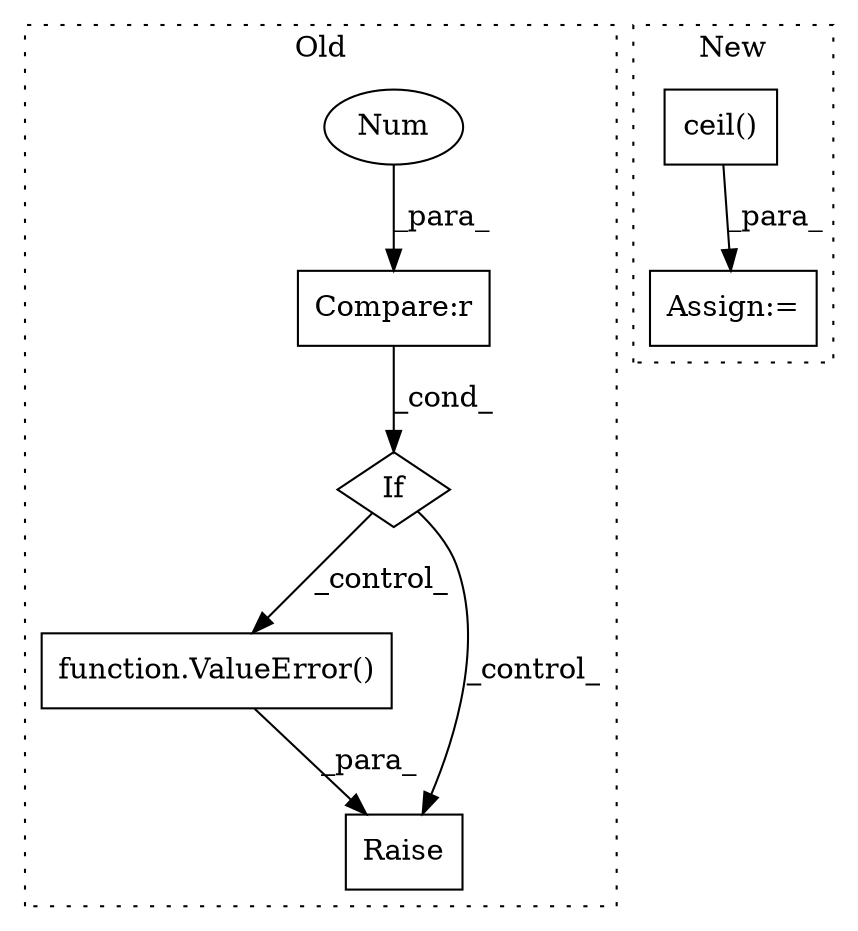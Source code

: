 digraph G {
subgraph cluster0 {
1 [label="function.ValueError()" a="75" s="18539,18588" l="11,1" shape="box"];
3 [label="If" a="96" s="18503" l="3" shape="diamond"];
4 [label="Raise" a="91" s="18533" l="6" shape="box"];
5 [label="Compare:r" a="40" s="18506" l="13" shape="box"];
6 [label="Num" a="76" s="18518" l="1" shape="ellipse"];
label = "Old";
style="dotted";
}
subgraph cluster1 {
2 [label="ceil()" a="75" s="18569,18608" l="10,1" shape="box"];
7 [label="Assign:=" a="68" s="18551" l="3" shape="box"];
label = "New";
style="dotted";
}
1 -> 4 [label="_para_"];
2 -> 7 [label="_para_"];
3 -> 4 [label="_control_"];
3 -> 1 [label="_control_"];
5 -> 3 [label="_cond_"];
6 -> 5 [label="_para_"];
}